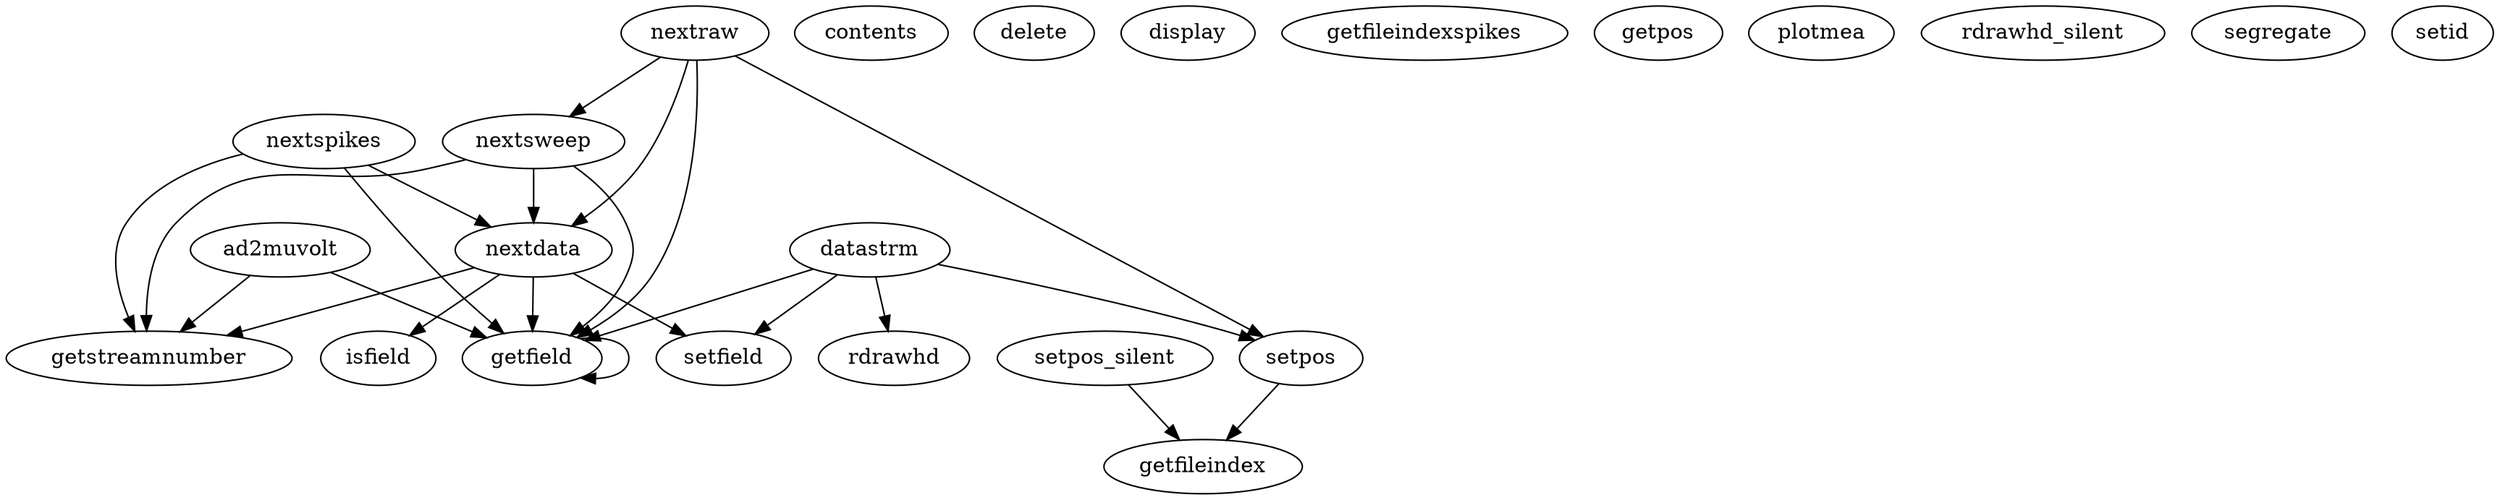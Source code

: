 /* Created by mdot for Matlab */
digraph m2html {
  ad2muvolt -> getfield;
  ad2muvolt -> getstreamnumber;
  datastrm -> getfield;
  datastrm -> rdrawhd;
  datastrm -> setfield;
  datastrm -> setpos;
  getfield -> getfield;
  nextdata -> getfield;
  nextdata -> getstreamnumber;
  nextdata -> isfield;
  nextdata -> setfield;
  nextraw -> getfield;
  nextraw -> nextdata;
  nextraw -> nextsweep;
  nextraw -> setpos;
  nextspikes -> getfield;
  nextspikes -> getstreamnumber;
  nextspikes -> nextdata;
  nextsweep -> getfield;
  nextsweep -> getstreamnumber;
  nextsweep -> nextdata;
  setpos -> getfileindex;
  setpos_silent -> getfileindex;

  ad2muvolt [URL="ad2muvolt.html"];
  contents [URL="contents.html"];
  datastrm [URL="datastrm.html"];
  delete [URL="delete.html"];
  display [URL="display.html"];
  getfield [URL="getfield.html"];
  getfileindex [URL="getfileindex.html"];
  getfileindexspikes [URL="getfileindexspikes.html"];
  getpos [URL="getpos.html"];
  getstreamnumber [URL="getstreamnumber.html"];
  isfield [URL="isfield.html"];
  nextdata [URL="nextdata.html"];
  nextraw [URL="nextraw.html"];
  nextspikes [URL="nextspikes.html"];
  nextsweep [URL="nextsweep.html"];
  plotmea [URL="plotmea.html"];
  rdrawhd [URL="rdrawhd.html"];
  rdrawhd_silent [URL="rdrawhd_silent.html"];
  segregate [URL="segregate.html"];
  setfield [URL="setfield.html"];
  setid [URL="setid.html"];
  setpos [URL="setpos.html"];
  setpos_silent [URL="setpos_silent.html"];
}
